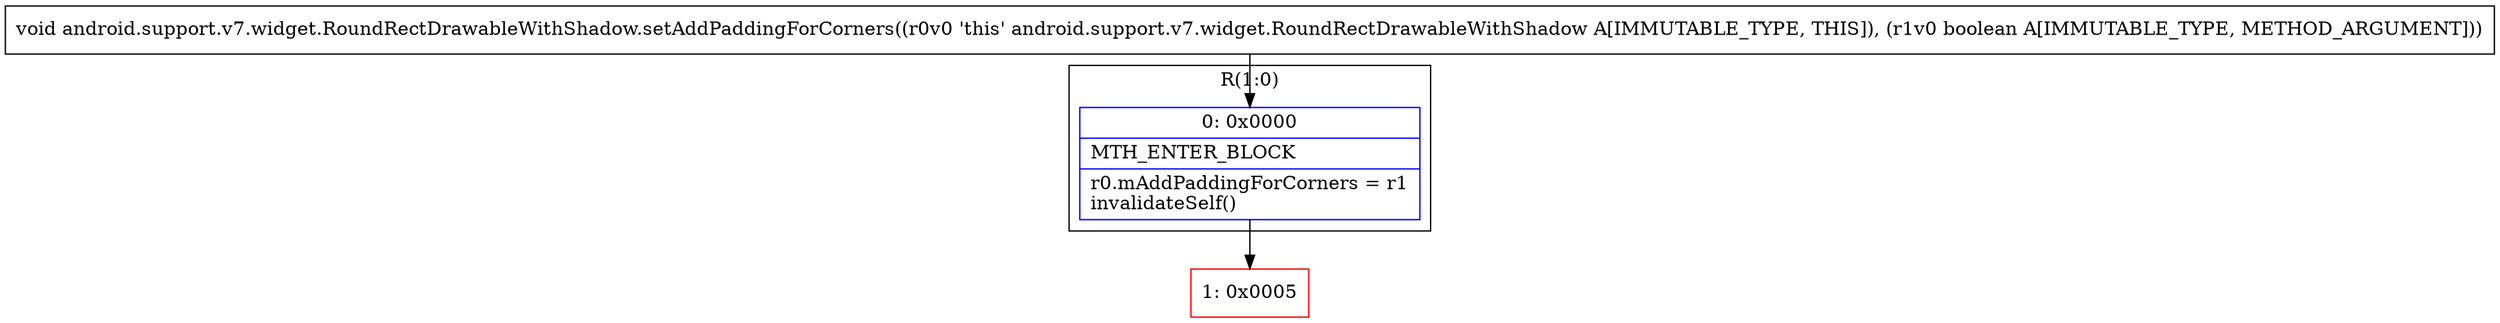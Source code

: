 digraph "CFG forandroid.support.v7.widget.RoundRectDrawableWithShadow.setAddPaddingForCorners(Z)V" {
subgraph cluster_Region_1207643029 {
label = "R(1:0)";
node [shape=record,color=blue];
Node_0 [shape=record,label="{0\:\ 0x0000|MTH_ENTER_BLOCK\l|r0.mAddPaddingForCorners = r1\linvalidateSelf()\l}"];
}
Node_1 [shape=record,color=red,label="{1\:\ 0x0005}"];
MethodNode[shape=record,label="{void android.support.v7.widget.RoundRectDrawableWithShadow.setAddPaddingForCorners((r0v0 'this' android.support.v7.widget.RoundRectDrawableWithShadow A[IMMUTABLE_TYPE, THIS]), (r1v0 boolean A[IMMUTABLE_TYPE, METHOD_ARGUMENT])) }"];
MethodNode -> Node_0;
Node_0 -> Node_1;
}

